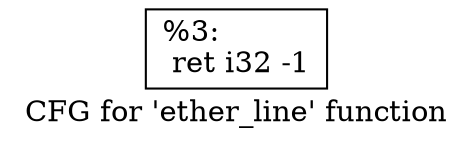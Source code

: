 digraph "CFG for 'ether_line' function" {
	label="CFG for 'ether_line' function";

	Node0x1c75470 [shape=record,label="{%3:\l  ret i32 -1\l}"];
}
